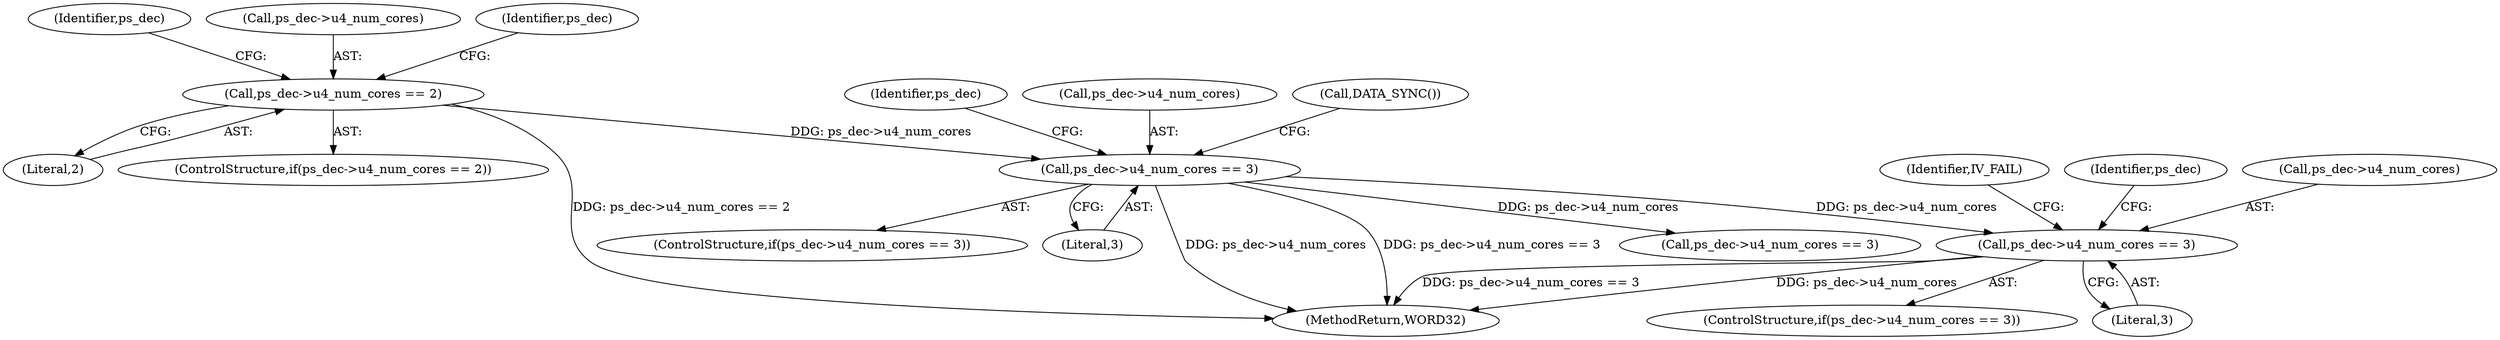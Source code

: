 digraph "0_Android_494561291a503840f385fbcd11d9bc5f4dc502b8@pointer" {
"1001833" [label="(Call,ps_dec->u4_num_cores == 3)"];
"1001734" [label="(Call,ps_dec->u4_num_cores == 3)"];
"1001637" [label="(Call,ps_dec->u4_num_cores == 2)"];
"1001833" [label="(Call,ps_dec->u4_num_cores == 3)"];
"1001636" [label="(ControlStructure,if(ps_dec->u4_num_cores == 2))"];
"1002185" [label="(MethodReturn,WORD32)"];
"1001741" [label="(Identifier,ps_dec)"];
"1001641" [label="(Literal,2)"];
"1001647" [label="(Identifier,ps_dec)"];
"1001735" [label="(Call,ps_dec->u4_num_cores)"];
"1001842" [label="(Identifier,IV_FAIL)"];
"1001742" [label="(Call,DATA_SYNC())"];
"1001638" [label="(Call,ps_dec->u4_num_cores)"];
"1001840" [label="(Identifier,ps_dec)"];
"1002017" [label="(Call,ps_dec->u4_num_cores == 3)"];
"1001832" [label="(ControlStructure,if(ps_dec->u4_num_cores == 3))"];
"1001734" [label="(Call,ps_dec->u4_num_cores == 3)"];
"1001733" [label="(ControlStructure,if(ps_dec->u4_num_cores == 3))"];
"1001637" [label="(Call,ps_dec->u4_num_cores == 2)"];
"1001834" [label="(Call,ps_dec->u4_num_cores)"];
"1001732" [label="(Identifier,ps_dec)"];
"1001738" [label="(Literal,3)"];
"1001837" [label="(Literal,3)"];
"1001833" -> "1001832"  [label="AST: "];
"1001833" -> "1001837"  [label="CFG: "];
"1001834" -> "1001833"  [label="AST: "];
"1001837" -> "1001833"  [label="AST: "];
"1001840" -> "1001833"  [label="CFG: "];
"1001842" -> "1001833"  [label="CFG: "];
"1001833" -> "1002185"  [label="DDG: ps_dec->u4_num_cores == 3"];
"1001833" -> "1002185"  [label="DDG: ps_dec->u4_num_cores"];
"1001734" -> "1001833"  [label="DDG: ps_dec->u4_num_cores"];
"1001734" -> "1001733"  [label="AST: "];
"1001734" -> "1001738"  [label="CFG: "];
"1001735" -> "1001734"  [label="AST: "];
"1001738" -> "1001734"  [label="AST: "];
"1001741" -> "1001734"  [label="CFG: "];
"1001742" -> "1001734"  [label="CFG: "];
"1001734" -> "1002185"  [label="DDG: ps_dec->u4_num_cores"];
"1001734" -> "1002185"  [label="DDG: ps_dec->u4_num_cores == 3"];
"1001637" -> "1001734"  [label="DDG: ps_dec->u4_num_cores"];
"1001734" -> "1002017"  [label="DDG: ps_dec->u4_num_cores"];
"1001637" -> "1001636"  [label="AST: "];
"1001637" -> "1001641"  [label="CFG: "];
"1001638" -> "1001637"  [label="AST: "];
"1001641" -> "1001637"  [label="AST: "];
"1001647" -> "1001637"  [label="CFG: "];
"1001732" -> "1001637"  [label="CFG: "];
"1001637" -> "1002185"  [label="DDG: ps_dec->u4_num_cores == 2"];
}
